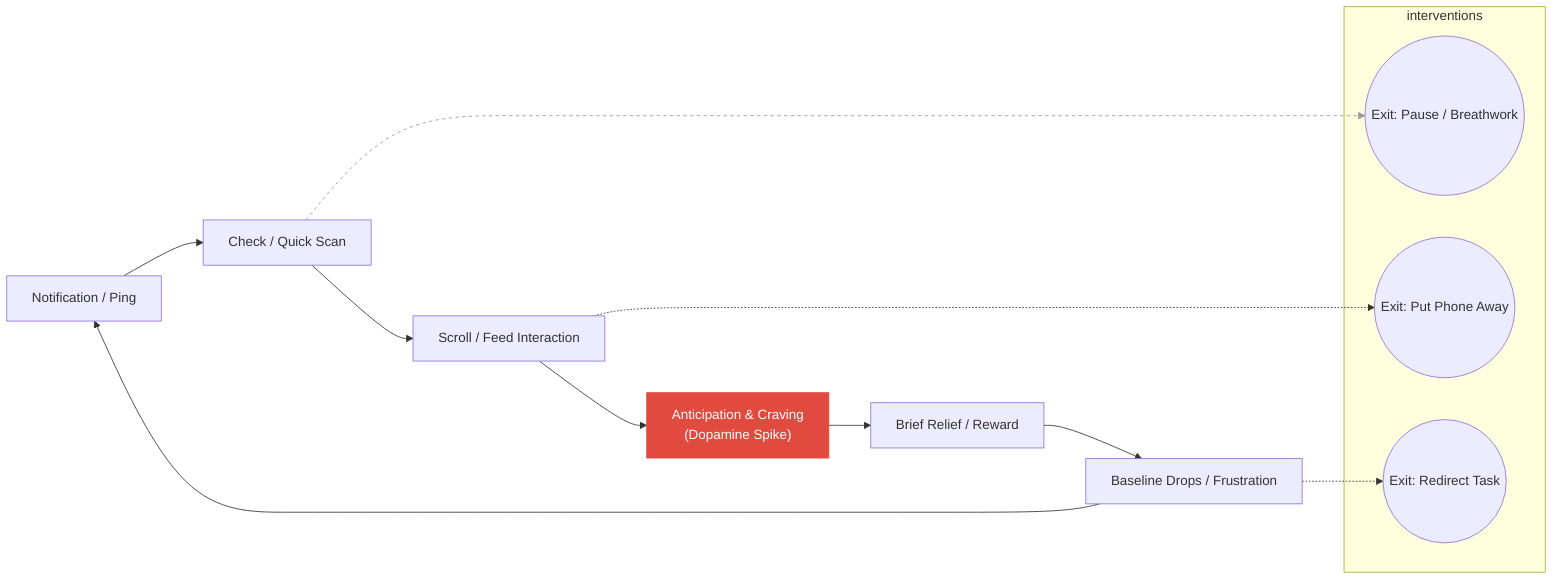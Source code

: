 %% Ping/Scroll Loop - Mermaid prototype
%% Place this file in Figma or export to SVG with mermaid-cli (mmdc)

flowchart LR
  %% Nodes around the loop
  A["Notification / Ping"] --> B["Check / Quick Scan"]
  B --> C["Scroll / Feed Interaction"]
  C --> D["Anticipation & Craving<br>(Dopamine Spike)"]
  D --> E["Brief Relief / Reward"]
  E --> F["Baseline Drops / Frustration"]
  F --> A

  %% Intervention off-ramps (outside the main loop)
  subgraph interventions
    direction TB
    X1(("Exit: Pause / Breathwork"))
    X2(("Exit: Put Phone Away"))
    X3(("Exit: Redirect Task"))
  end

  %% Dashed connections from loop to interventions
  B -.-> X1
  C -.-> X2
  F -.-> X3

  %% Styling: mark the dopamine node and dashed lines
  classDef accent fill:#e04a3f,stroke:#e04a3f,color:#ffffff,stroke-width:1px;
  classDef muted stroke-dasharray: 4 4,stroke:#999,color:#333;

  class D accent
  linkStyle 6 stroke-dasharray: 4 4,stroke:#999

  %% Notes:
  %% - When exporting to SVG and importing into Figma, convert styled text to editable text and restyle fills with your CSS variables.
  %% - The numbered linkStyle refers to the 0-based index of links; adjust after export if needed.